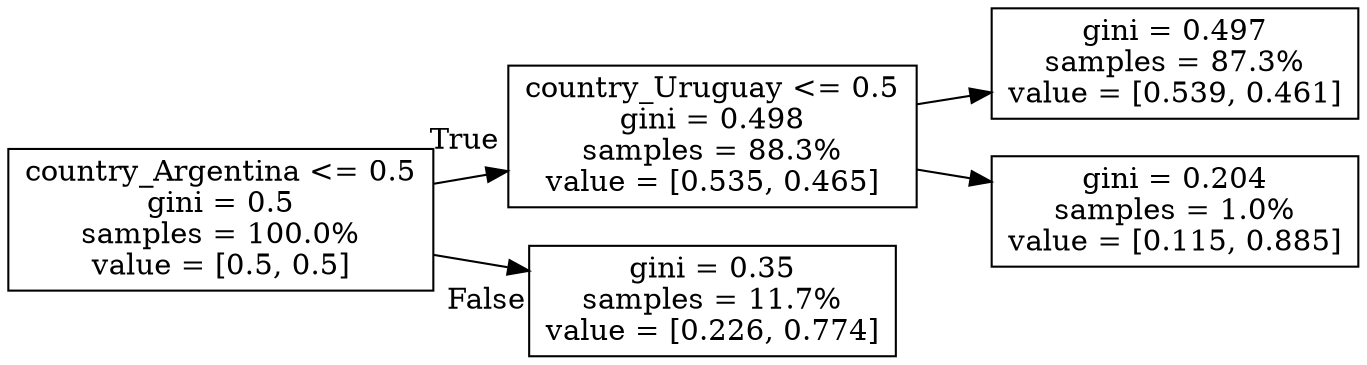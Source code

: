 digraph Tree {
node [shape=box] ;
rankdir=LR ;
0 [label="country_Argentina <= 0.5\ngini = 0.5\nsamples = 100.0%\nvalue = [0.5, 0.5]"] ;
1 [label="country_Uruguay <= 0.5\ngini = 0.498\nsamples = 88.3%\nvalue = [0.535, 0.465]"] ;
0 -> 1 [labeldistance=2.5, labelangle=-45, headlabel="True"] ;
2 [label="gini = 0.497\nsamples = 87.3%\nvalue = [0.539, 0.461]"] ;
1 -> 2 ;
3 [label="gini = 0.204\nsamples = 1.0%\nvalue = [0.115, 0.885]"] ;
1 -> 3 ;
4 [label="gini = 0.35\nsamples = 11.7%\nvalue = [0.226, 0.774]"] ;
0 -> 4 [labeldistance=2.5, labelangle=45, headlabel="False"] ;
}